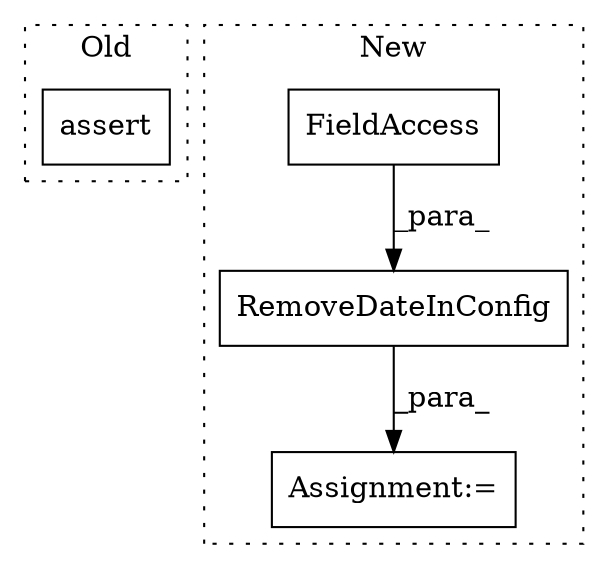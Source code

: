 digraph G {
subgraph cluster0 {
1 [label="assert" a="32" s="15983,16014" l="12,1" shape="box"];
label = "Old";
style="dotted";
}
subgraph cluster1 {
2 [label="RemoveDateInConfig" a="32" s="17105,17133" l="19,1" shape="box"];
3 [label="FieldAccess" a="22" s="17124" l="9" shape="box"];
4 [label="Assignment:=" a="7" s="17104" l="1" shape="box"];
label = "New";
style="dotted";
}
2 -> 4 [label="_para_"];
3 -> 2 [label="_para_"];
}